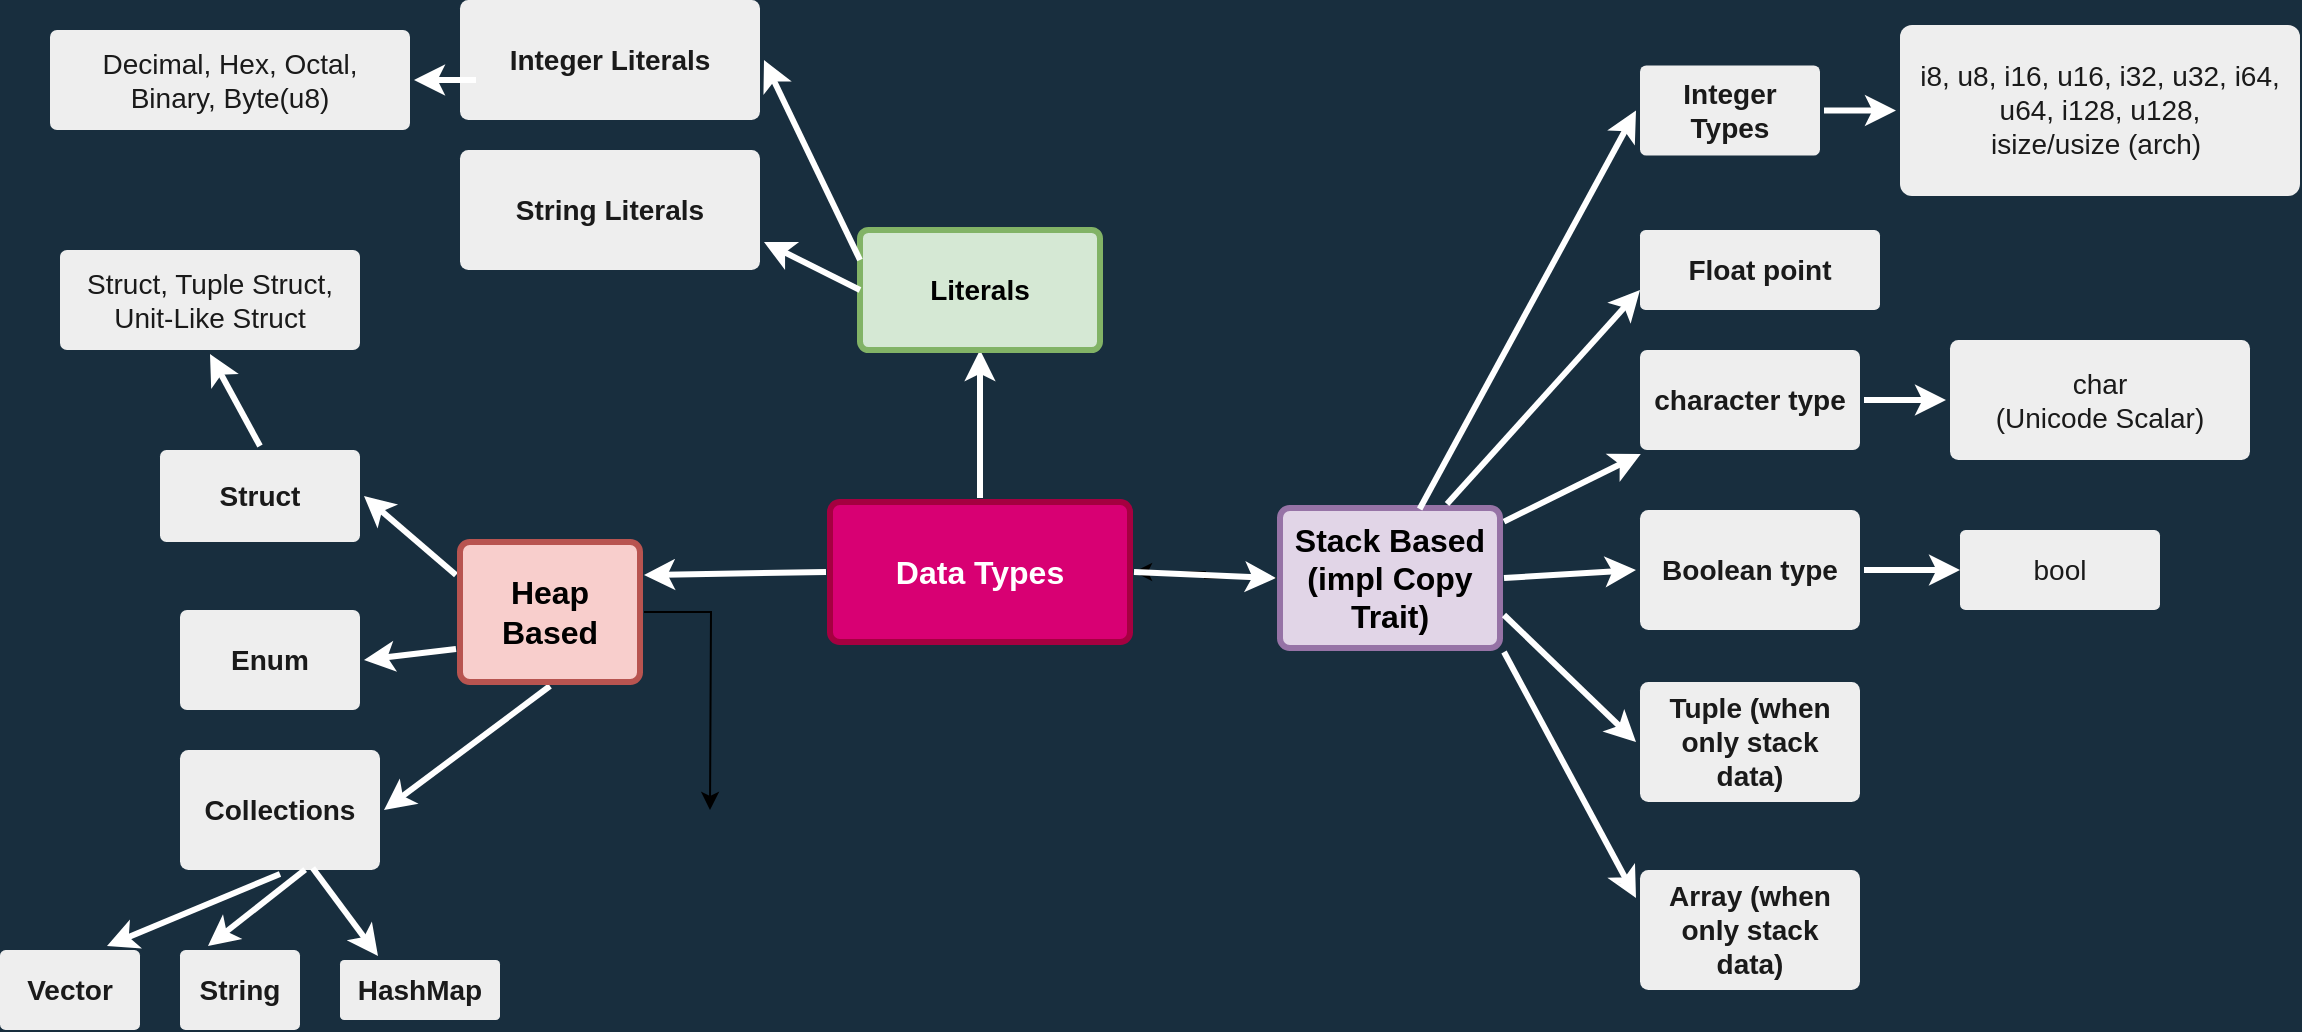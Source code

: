 <mxfile version="18.0.4" type="github" pages="7">
  <diagram id="6a731a19-8d31-9384-78a2-239565b7b9f0" name="Data Types">
    <mxGraphModel dx="1900" dy="867" grid="1" gridSize="10" guides="1" tooltips="1" connect="1" arrows="1" fold="1" page="1" pageScale="1" pageWidth="1169" pageHeight="827" background="#182E3E" math="0" shadow="0">
      <root>
        <mxCell id="0" />
        <mxCell id="1" parent="0" />
        <mxCell id="1745" value="" style="edgeStyle=none;rounded=0;jumpStyle=none;html=1;shadow=0;labelBackgroundColor=none;startArrow=none;startFill=0;endArrow=classic;endFill=1;jettySize=auto;orthogonalLoop=1;strokeColor=#FFFFFF;strokeWidth=3;fontFamily=Helvetica;fontSize=16;fontColor=#FFFFFF;spacing=5;entryX=0.5;entryY=1;entryDx=0;entryDy=0;exitX=0.5;exitY=0;exitDx=0;exitDy=0;" parent="1" source="okhfJl9OX1iFim1guN5M-1782" target="vkfFFPnfiH4pFg2F-WjV-1800" edge="1">
          <mxGeometry relative="1" as="geometry" />
        </mxCell>
        <mxCell id="1746" value="" style="edgeStyle=none;rounded=0;jumpStyle=none;html=1;shadow=0;labelBackgroundColor=none;startArrow=none;startFill=0;endArrow=classic;endFill=1;jettySize=auto;orthogonalLoop=1;strokeColor=#FFFFFF;strokeWidth=3;fontFamily=Helvetica;fontSize=16;fontColor=#FFFFFF;spacing=5;" parent="1" source="1749" target="1771" edge="1">
          <mxGeometry relative="1" as="geometry" />
        </mxCell>
        <mxCell id="1747" value="" style="edgeStyle=none;rounded=0;jumpStyle=none;html=1;shadow=0;labelBackgroundColor=none;startArrow=none;startFill=0;endArrow=classic;endFill=1;jettySize=auto;orthogonalLoop=1;strokeColor=#FFFFFF;strokeWidth=3;fontFamily=Helvetica;fontSize=16;fontColor=#FFFFFF;spacing=5;exitX=0.5;exitY=1;exitDx=0;exitDy=0;entryX=1;entryY=0.5;entryDx=0;entryDy=0;" parent="1" source="vkfFFPnfiH4pFg2F-WjV-1829" target="XyE9RWQcYdVXmviaRxbQ-1779" edge="1">
          <mxGeometry relative="1" as="geometry">
            <mxPoint x="570" y="464.5" as="targetPoint" />
          </mxGeometry>
        </mxCell>
        <mxCell id="1748" value="" style="edgeStyle=none;rounded=0;jumpStyle=none;html=1;shadow=0;labelBackgroundColor=none;startArrow=none;startFill=0;endArrow=classic;endFill=1;jettySize=auto;orthogonalLoop=1;strokeColor=#FFFFFF;strokeWidth=3;fontFamily=Helvetica;fontSize=16;fontColor=#FFFFFF;spacing=5;entryX=1;entryY=0.5;entryDx=0;entryDy=0;exitX=0;exitY=0.25;exitDx=0;exitDy=0;" parent="1" source="vkfFFPnfiH4pFg2F-WjV-1829" target="vkfFFPnfiH4pFg2F-WjV-1825" edge="1">
          <mxGeometry relative="1" as="geometry">
            <mxPoint x="460" y="396" as="sourcePoint" />
            <mxPoint x="367" y="311.5" as="targetPoint" />
          </mxGeometry>
        </mxCell>
        <mxCell id="okhfJl9OX1iFim1guN5M-1783" value="" style="edgeStyle=orthogonalEdgeStyle;rounded=0;orthogonalLoop=1;jettySize=auto;html=1;" parent="1" source="1749" target="okhfJl9OX1iFim1guN5M-1782" edge="1">
          <mxGeometry relative="1" as="geometry" />
        </mxCell>
        <mxCell id="1749" value="Stack Based (impl Copy Trait)" style="rounded=1;whiteSpace=wrap;html=1;shadow=0;labelBackgroundColor=none;strokeColor=#9673a6;strokeWidth=3;fillColor=#e1d5e7;fontFamily=Helvetica;fontSize=16;align=center;fontStyle=1;spacing=5;arcSize=7;perimeterSpacing=2;" parent="1" vertex="1">
          <mxGeometry x="650" y="349" width="110" height="70" as="geometry" />
        </mxCell>
        <mxCell id="1764" value="Integer Literals" style="rounded=1;whiteSpace=wrap;html=1;shadow=0;labelBackgroundColor=none;strokeColor=none;strokeWidth=3;fillColor=#EEEEEE;fontFamily=Helvetica;fontSize=14;fontColor=#1A1A1A;align=center;spacing=5;fontStyle=1;arcSize=7;perimeterSpacing=2;" parent="1" vertex="1">
          <mxGeometry x="240" y="95" width="150" height="60" as="geometry" />
        </mxCell>
        <mxCell id="1769" value="Struct, Tuple Struct, Unit-Like Struct" style="rounded=1;whiteSpace=wrap;html=1;shadow=0;labelBackgroundColor=none;strokeColor=none;strokeWidth=3;fillColor=#EEEEEE;fontFamily=Helvetica;fontSize=14;fontColor=#1A1A1A;align=center;spacing=5;arcSize=7;perimeterSpacing=2;" parent="1" vertex="1">
          <mxGeometry x="40" y="220" width="150" height="50" as="geometry" />
        </mxCell>
        <mxCell id="1771" value="character type" style="rounded=1;whiteSpace=wrap;html=1;shadow=0;labelBackgroundColor=none;strokeColor=none;strokeWidth=3;fillColor=#EEEEEE;fontFamily=Helvetica;fontSize=14;fontColor=#1A1A1A;align=center;spacing=5;fontStyle=1;arcSize=7;perimeterSpacing=2;" parent="1" vertex="1">
          <mxGeometry x="830" y="270" width="110" height="50" as="geometry" />
        </mxCell>
        <mxCell id="1778" value="char&lt;br&gt;(Unicode Scalar)" style="rounded=1;whiteSpace=wrap;html=1;shadow=0;labelBackgroundColor=none;strokeColor=none;strokeWidth=3;fillColor=#EEEEEE;fontFamily=Helvetica;fontSize=14;fontColor=#1A1A1A;align=center;spacing=5;fontStyle=0;arcSize=7;perimeterSpacing=2;" parent="1" vertex="1">
          <mxGeometry x="985" y="265" width="150" height="60" as="geometry" />
        </mxCell>
        <mxCell id="1779" value="" style="edgeStyle=none;rounded=1;jumpStyle=none;html=1;shadow=0;labelBackgroundColor=none;startArrow=none;startFill=0;jettySize=auto;orthogonalLoop=1;strokeColor=#FFFFFF;strokeWidth=3;fontFamily=Helvetica;fontSize=14;fontColor=#FFFFFF;spacing=5;fontStyle=1;" parent="1" source="1771" target="1778" edge="1">
          <mxGeometry relative="1" as="geometry" />
        </mxCell>
        <mxCell id="vkfFFPnfiH4pFg2F-WjV-1800" value="Literals" style="whiteSpace=wrap;html=1;fontSize=14;fillColor=#d5e8d4;strokeColor=#82b366;rounded=1;shadow=0;labelBackgroundColor=none;strokeWidth=3;spacing=5;fontStyle=1;arcSize=7;" parent="1" vertex="1">
          <mxGeometry x="440" y="210" width="120" height="60" as="geometry" />
        </mxCell>
        <mxCell id="vkfFFPnfiH4pFg2F-WjV-1802" value="" style="edgeStyle=none;rounded=0;jumpStyle=none;html=1;shadow=0;labelBackgroundColor=none;startArrow=none;startFill=0;endArrow=classic;endFill=1;jettySize=auto;orthogonalLoop=1;strokeColor=#FFFFFF;strokeWidth=3;fontFamily=Helvetica;fontSize=14;fontColor=#FFFFFF;spacing=5;entryX=1;entryY=0.5;entryDx=0;entryDy=0;exitX=0;exitY=0.25;exitDx=0;exitDy=0;" parent="1" source="vkfFFPnfiH4pFg2F-WjV-1800" target="1764" edge="1">
          <mxGeometry relative="1" as="geometry">
            <mxPoint x="657" y="224.5" as="sourcePoint" />
            <mxPoint x="728" y="219.75" as="targetPoint" />
          </mxGeometry>
        </mxCell>
        <mxCell id="vkfFFPnfiH4pFg2F-WjV-1803" value="" style="edgeStyle=none;rounded=0;jumpStyle=none;html=1;shadow=0;labelBackgroundColor=none;startArrow=none;startFill=0;endArrow=classic;endFill=1;jettySize=auto;orthogonalLoop=1;strokeColor=#FFFFFF;strokeWidth=3;fontFamily=Helvetica;fontSize=14;fontColor=#FFFFFF;spacing=5;exitX=0.63;exitY=0.034;exitDx=0;exitDy=0;entryX=0;entryY=0.5;entryDx=0;entryDy=0;exitPerimeter=0;" parent="1" source="1749" target="vkfFFPnfiH4pFg2F-WjV-1805" edge="1">
          <mxGeometry relative="1" as="geometry">
            <mxPoint x="670" y="300" as="sourcePoint" />
            <mxPoint x="740" y="242" as="targetPoint" />
          </mxGeometry>
        </mxCell>
        <mxCell id="vkfFFPnfiH4pFg2F-WjV-1809" value="" style="rounded=0;orthogonalLoop=1;jettySize=auto;html=1;strokeWidth=3;labelBackgroundColor=#182E3E;strokeColor=#FFFFFF;fontColor=#FFFFFF;" parent="1" source="vkfFFPnfiH4pFg2F-WjV-1805" target="vkfFFPnfiH4pFg2F-WjV-1808" edge="1">
          <mxGeometry relative="1" as="geometry" />
        </mxCell>
        <mxCell id="vkfFFPnfiH4pFg2F-WjV-1805" value="Integer Types" style="rounded=1;whiteSpace=wrap;html=1;shadow=0;labelBackgroundColor=none;strokeColor=none;strokeWidth=3;fillColor=#EEEEEE;fontFamily=Helvetica;fontSize=14;fontColor=#1A1A1A;align=center;spacing=5;fontStyle=1;arcSize=7;perimeterSpacing=2;" parent="1" vertex="1">
          <mxGeometry x="830" y="127.75" width="90" height="45" as="geometry" />
        </mxCell>
        <mxCell id="vkfFFPnfiH4pFg2F-WjV-1808" value="&lt;span style=&quot;font-weight: normal;&quot;&gt;i8, u8, i16, u16, i32, u32, i64, u64, i128, u128, &lt;br&gt;isize/usize (arch)&amp;nbsp;&lt;/span&gt;" style="rounded=1;whiteSpace=wrap;html=1;shadow=0;labelBackgroundColor=none;strokeColor=none;strokeWidth=3;fillColor=#EEEEEE;fontFamily=Helvetica;fontSize=14;fontColor=#1A1A1A;align=center;spacing=5;fontStyle=1;arcSize=7;perimeterSpacing=2;" parent="1" vertex="1">
          <mxGeometry x="960" y="107.5" width="200" height="85.5" as="geometry" />
        </mxCell>
        <mxCell id="vkfFFPnfiH4pFg2F-WjV-1814" value="Boolean type" style="rounded=1;whiteSpace=wrap;html=1;shadow=0;labelBackgroundColor=none;strokeColor=none;strokeWidth=3;fillColor=#EEEEEE;fontFamily=Helvetica;fontSize=14;fontColor=#1A1A1A;align=center;spacing=5;fontStyle=1;arcSize=7;perimeterSpacing=2;" parent="1" vertex="1">
          <mxGeometry x="830" y="350" width="110" height="60" as="geometry" />
        </mxCell>
        <mxCell id="vkfFFPnfiH4pFg2F-WjV-1815" value="&lt;span style=&quot;font-weight: normal;&quot;&gt;bool&lt;/span&gt;" style="whiteSpace=wrap;html=1;fontSize=14;fillColor=#EEEEEE;strokeColor=none;fontColor=#1A1A1A;rounded=1;shadow=0;labelBackgroundColor=none;strokeWidth=3;spacing=5;fontStyle=1;arcSize=7;" parent="1" vertex="1">
          <mxGeometry x="990" y="360" width="100" height="40" as="geometry" />
        </mxCell>
        <mxCell id="vkfFFPnfiH4pFg2F-WjV-1817" value="" style="edgeStyle=none;rounded=0;jumpStyle=none;html=1;shadow=0;labelBackgroundColor=none;startArrow=none;startFill=0;endArrow=classic;endFill=1;jettySize=auto;orthogonalLoop=1;strokeColor=#FFFFFF;strokeWidth=3;fontFamily=Helvetica;fontSize=16;fontColor=#FFFFFF;spacing=5;entryX=0;entryY=0.75;entryDx=0;entryDy=0;exitX=0.75;exitY=0;exitDx=0;exitDy=0;" parent="1" source="1749" target="vkfFFPnfiH4pFg2F-WjV-1818" edge="1">
          <mxGeometry relative="1" as="geometry">
            <mxPoint x="736.667" y="378.5" as="sourcePoint" />
          </mxGeometry>
        </mxCell>
        <mxCell id="vkfFFPnfiH4pFg2F-WjV-1818" value="Float point" style="whiteSpace=wrap;html=1;fontSize=14;fillColor=#EEEEEE;strokeColor=none;fontColor=#1A1A1A;rounded=1;shadow=0;labelBackgroundColor=none;strokeWidth=3;spacing=5;fontStyle=1;arcSize=7;" parent="1" vertex="1">
          <mxGeometry x="830" y="210" width="120" height="40" as="geometry" />
        </mxCell>
        <mxCell id="vkfFFPnfiH4pFg2F-WjV-1819" value="Tuple (when only stack data)" style="rounded=1;whiteSpace=wrap;html=1;shadow=0;labelBackgroundColor=none;strokeColor=none;strokeWidth=3;fillColor=#EEEEEE;fontFamily=Helvetica;fontSize=14;fontColor=#1A1A1A;align=center;spacing=5;fontStyle=1;arcSize=7;perimeterSpacing=2;" parent="1" vertex="1">
          <mxGeometry x="830" y="436" width="110" height="60" as="geometry" />
        </mxCell>
        <mxCell id="vkfFFPnfiH4pFg2F-WjV-1822" value="Array (when only stack data)" style="rounded=1;whiteSpace=wrap;html=1;shadow=0;labelBackgroundColor=none;strokeColor=none;strokeWidth=3;fillColor=#EEEEEE;fontFamily=Helvetica;fontSize=14;fontColor=#1A1A1A;align=center;spacing=5;fontStyle=1;arcSize=7;perimeterSpacing=2;" parent="1" vertex="1">
          <mxGeometry x="830" y="530" width="110" height="60" as="geometry" />
        </mxCell>
        <mxCell id="vkfFFPnfiH4pFg2F-WjV-1823" value="" style="edgeStyle=none;rounded=0;jumpStyle=none;html=1;shadow=0;labelBackgroundColor=none;startArrow=none;startFill=0;endArrow=classic;endFill=1;jettySize=auto;orthogonalLoop=1;strokeColor=#FFFFFF;strokeWidth=3;fontFamily=Helvetica;fontSize=16;fontColor=#FFFFFF;spacing=5;exitX=1;exitY=1;exitDx=0;exitDy=0;entryX=0;entryY=0.25;entryDx=0;entryDy=0;" parent="1" source="1749" target="vkfFFPnfiH4pFg2F-WjV-1822" edge="1">
          <mxGeometry relative="1" as="geometry">
            <mxPoint x="720" y="601.761" as="sourcePoint" />
          </mxGeometry>
        </mxCell>
        <mxCell id="vkfFFPnfiH4pFg2F-WjV-1824" value="String" style="rounded=1;whiteSpace=wrap;html=1;shadow=0;labelBackgroundColor=none;strokeColor=none;strokeWidth=3;fillColor=#EEEEEE;fontFamily=Helvetica;fontSize=14;fontColor=#1A1A1A;align=center;spacing=5;fontStyle=1;arcSize=7;perimeterSpacing=2;" parent="1" vertex="1">
          <mxGeometry x="100" y="570" width="60" height="40" as="geometry" />
        </mxCell>
        <mxCell id="vkfFFPnfiH4pFg2F-WjV-1825" value="Struct" style="rounded=1;whiteSpace=wrap;html=1;shadow=0;labelBackgroundColor=none;strokeColor=none;strokeWidth=3;fillColor=#EEEEEE;fontFamily=Helvetica;fontSize=14;fontColor=#1A1A1A;align=center;spacing=5;fontStyle=1;arcSize=7;perimeterSpacing=2;" parent="1" vertex="1">
          <mxGeometry x="90" y="320" width="100" height="46" as="geometry" />
        </mxCell>
        <mxCell id="vkfFFPnfiH4pFg2F-WjV-1826" value="Enum" style="rounded=1;whiteSpace=wrap;html=1;shadow=0;labelBackgroundColor=none;strokeColor=none;strokeWidth=3;fillColor=#EEEEEE;fontFamily=Helvetica;fontSize=14;fontColor=#1A1A1A;align=center;spacing=5;fontStyle=1;arcSize=7;perimeterSpacing=2;" parent="1" vertex="1">
          <mxGeometry x="100" y="400" width="90" height="50" as="geometry" />
        </mxCell>
        <mxCell id="vkfFFPnfiH4pFg2F-WjV-1828" value="Vector" style="rounded=1;whiteSpace=wrap;html=1;shadow=0;labelBackgroundColor=none;strokeColor=none;strokeWidth=3;fillColor=#EEEEEE;fontFamily=Helvetica;fontSize=14;fontColor=#1A1A1A;align=center;spacing=5;fontStyle=1;arcSize=7;perimeterSpacing=2;" parent="1" vertex="1">
          <mxGeometry x="10" y="570" width="70" height="40" as="geometry" />
        </mxCell>
        <mxCell id="XyE9RWQcYdVXmviaRxbQ-1785" value="" style="edgeStyle=orthogonalEdgeStyle;rounded=0;orthogonalLoop=1;jettySize=auto;html=1;" parent="1" source="vkfFFPnfiH4pFg2F-WjV-1829" edge="1">
          <mxGeometry relative="1" as="geometry">
            <mxPoint x="365" y="500" as="targetPoint" />
          </mxGeometry>
        </mxCell>
        <mxCell id="vkfFFPnfiH4pFg2F-WjV-1829" value="Heap Based" style="rounded=1;whiteSpace=wrap;html=1;shadow=0;labelBackgroundColor=none;strokeColor=#b85450;strokeWidth=3;fillColor=#f8cecc;fontFamily=Helvetica;fontSize=16;align=center;fontStyle=1;spacing=5;arcSize=7;perimeterSpacing=2;" parent="1" vertex="1">
          <mxGeometry x="240" y="366" width="90" height="70" as="geometry" />
        </mxCell>
        <mxCell id="vkfFFPnfiH4pFg2F-WjV-1831" value="" style="edgeStyle=none;rounded=0;jumpStyle=none;html=1;shadow=0;labelBackgroundColor=none;startArrow=none;startFill=0;endArrow=classic;endFill=1;jettySize=auto;orthogonalLoop=1;strokeColor=#FFFFFF;strokeWidth=3;fontFamily=Helvetica;fontSize=16;fontColor=#FFFFFF;spacing=5;exitX=0;exitY=0.75;exitDx=0;exitDy=0;entryX=1;entryY=0.5;entryDx=0;entryDy=0;" parent="1" source="vkfFFPnfiH4pFg2F-WjV-1829" target="vkfFFPnfiH4pFg2F-WjV-1826" edge="1">
          <mxGeometry relative="1" as="geometry">
            <mxPoint x="391.5" y="358.5" as="sourcePoint" />
            <mxPoint x="262" y="396" as="targetPoint" />
          </mxGeometry>
        </mxCell>
        <mxCell id="vkfFFPnfiH4pFg2F-WjV-1832" value="" style="edgeStyle=none;rounded=0;jumpStyle=none;html=1;shadow=0;labelBackgroundColor=none;startArrow=none;startFill=0;endArrow=classic;endFill=1;jettySize=auto;orthogonalLoop=1;strokeColor=#FFFFFF;strokeWidth=3;fontFamily=Helvetica;fontSize=16;fontColor=#FFFFFF;spacing=5;entryX=0.75;entryY=0;entryDx=0;entryDy=0;exitX=0.5;exitY=1;exitDx=0;exitDy=0;" parent="1" source="XyE9RWQcYdVXmviaRxbQ-1779" target="vkfFFPnfiH4pFg2F-WjV-1828" edge="1">
          <mxGeometry relative="1" as="geometry">
            <mxPoint x="353" y="356" as="sourcePoint" />
            <mxPoint x="282" y="496" as="targetPoint" />
          </mxGeometry>
        </mxCell>
        <mxCell id="vkfFFPnfiH4pFg2F-WjV-1833" value="" style="edgeStyle=none;rounded=0;jumpStyle=none;html=1;shadow=0;labelBackgroundColor=none;startArrow=none;startFill=0;endArrow=classic;endFill=1;jettySize=auto;orthogonalLoop=1;strokeColor=#FFFFFF;strokeWidth=3;fontFamily=Helvetica;fontSize=16;fontColor=#FFFFFF;spacing=5;entryX=1;entryY=0.25;entryDx=0;entryDy=0;exitX=0;exitY=0.5;exitDx=0;exitDy=0;" parent="1" source="okhfJl9OX1iFim1guN5M-1782" target="vkfFFPnfiH4pFg2F-WjV-1829" edge="1">
          <mxGeometry relative="1" as="geometry">
            <mxPoint x="363" y="472.5" as="sourcePoint" />
            <mxPoint x="292" y="610" as="targetPoint" />
          </mxGeometry>
        </mxCell>
        <mxCell id="okhfJl9OX1iFim1guN5M-1779" value="String Literals" style="rounded=1;whiteSpace=wrap;html=1;shadow=0;labelBackgroundColor=none;strokeColor=none;strokeWidth=3;fillColor=#EEEEEE;fontFamily=Helvetica;fontSize=14;fontColor=#1A1A1A;align=center;spacing=5;fontStyle=1;arcSize=7;perimeterSpacing=2;" parent="1" vertex="1">
          <mxGeometry x="240" y="170" width="150" height="60" as="geometry" />
        </mxCell>
        <mxCell id="okhfJl9OX1iFim1guN5M-1780" value="" style="edgeStyle=none;rounded=0;jumpStyle=none;html=1;shadow=0;labelBackgroundColor=none;startArrow=none;startFill=0;endArrow=classic;endFill=1;jettySize=auto;orthogonalLoop=1;strokeColor=#FFFFFF;strokeWidth=3;fontFamily=Helvetica;fontSize=14;fontColor=#FFFFFF;spacing=5;entryX=1;entryY=0.75;entryDx=0;entryDy=0;exitX=0;exitY=0.5;exitDx=0;exitDy=0;" parent="1" source="vkfFFPnfiH4pFg2F-WjV-1800" target="okhfJl9OX1iFim1guN5M-1779" edge="1">
          <mxGeometry relative="1" as="geometry">
            <mxPoint x="470" y="254.5" as="sourcePoint" />
            <mxPoint x="427.5" y="212" as="targetPoint" />
          </mxGeometry>
        </mxCell>
        <mxCell id="okhfJl9OX1iFim1guN5M-1781" value="" style="edgeStyle=none;rounded=0;jumpStyle=none;html=1;shadow=0;labelBackgroundColor=none;startArrow=none;startFill=0;endArrow=classic;endFill=1;jettySize=auto;orthogonalLoop=1;strokeColor=#FFFFFF;strokeWidth=3;fontFamily=Helvetica;fontSize=16;fontColor=#FFFFFF;spacing=5;exitX=1;exitY=0.75;exitDx=0;exitDy=0;entryX=0;entryY=0.5;entryDx=0;entryDy=0;" parent="1" source="1749" target="vkfFFPnfiH4pFg2F-WjV-1819" edge="1">
          <mxGeometry relative="1" as="geometry">
            <mxPoint x="642.0" y="452" as="sourcePoint" />
            <mxPoint x="846.81" y="588" as="targetPoint" />
          </mxGeometry>
        </mxCell>
        <mxCell id="okhfJl9OX1iFim1guN5M-1782" value="Data Types" style="rounded=1;whiteSpace=wrap;html=1;shadow=0;labelBackgroundColor=none;strokeColor=#A50040;strokeWidth=3;fillColor=#d80073;fontFamily=Helvetica;fontSize=16;align=center;fontStyle=1;spacing=5;arcSize=7;perimeterSpacing=2;fontColor=#ffffff;" parent="1" vertex="1">
          <mxGeometry x="425" y="346" width="150" height="70" as="geometry" />
        </mxCell>
        <mxCell id="okhfJl9OX1iFim1guN5M-1785" value="" style="edgeStyle=none;rounded=0;jumpStyle=none;html=1;shadow=0;labelBackgroundColor=none;startArrow=none;startFill=0;endArrow=classic;endFill=1;jettySize=auto;orthogonalLoop=1;strokeColor=#FFFFFF;strokeWidth=3;fontFamily=Helvetica;fontSize=16;fontColor=#FFFFFF;spacing=5;exitX=1;exitY=0.5;exitDx=0;exitDy=0;entryX=0;entryY=0.5;entryDx=0;entryDy=0;" parent="1" source="1749" target="vkfFFPnfiH4pFg2F-WjV-1814" edge="1">
          <mxGeometry relative="1" as="geometry">
            <mxPoint x="642" y="452" as="sourcePoint" />
            <mxPoint x="846.81" y="588" as="targetPoint" />
          </mxGeometry>
        </mxCell>
        <mxCell id="okhfJl9OX1iFim1guN5M-1786" value="" style="edgeStyle=none;rounded=0;jumpStyle=none;html=1;shadow=0;labelBackgroundColor=none;startArrow=none;startFill=0;endArrow=classic;endFill=1;jettySize=auto;orthogonalLoop=1;strokeColor=#FFFFFF;strokeWidth=3;fontFamily=Helvetica;fontSize=16;fontColor=#FFFFFF;spacing=5;exitX=1;exitY=0.5;exitDx=0;exitDy=0;entryX=0;entryY=0.5;entryDx=0;entryDy=0;" parent="1" source="vkfFFPnfiH4pFg2F-WjV-1814" target="vkfFFPnfiH4pFg2F-WjV-1815" edge="1">
          <mxGeometry relative="1" as="geometry">
            <mxPoint x="652" y="462" as="sourcePoint" />
            <mxPoint x="856.81" y="598" as="targetPoint" />
          </mxGeometry>
        </mxCell>
        <mxCell id="okhfJl9OX1iFim1guN5M-1787" value="" style="edgeStyle=none;rounded=0;jumpStyle=none;html=1;shadow=0;labelBackgroundColor=none;startArrow=none;startFill=0;endArrow=classic;endFill=1;jettySize=auto;orthogonalLoop=1;strokeColor=#FFFFFF;strokeWidth=3;fontFamily=Helvetica;fontSize=14;fontColor=#FFFFFF;spacing=5;entryX=0.5;entryY=1;entryDx=0;entryDy=0;exitX=0.5;exitY=0;exitDx=0;exitDy=0;" parent="1" source="vkfFFPnfiH4pFg2F-WjV-1825" target="1769" edge="1">
          <mxGeometry relative="1" as="geometry">
            <mxPoint x="470" y="254.5" as="sourcePoint" />
            <mxPoint x="402" y="135" as="targetPoint" />
          </mxGeometry>
        </mxCell>
        <mxCell id="okhfJl9OX1iFim1guN5M-1788" value="" style="edgeStyle=none;rounded=0;jumpStyle=none;html=1;shadow=0;labelBackgroundColor=none;startArrow=none;startFill=0;endArrow=classic;endFill=1;jettySize=auto;orthogonalLoop=1;strokeColor=#FFFFFF;strokeWidth=3;fontFamily=Helvetica;fontSize=16;fontColor=#FFFFFF;spacing=5;entryX=0;entryY=0.5;entryDx=0;entryDy=0;exitX=1;exitY=0.5;exitDx=0;exitDy=0;" parent="1" source="okhfJl9OX1iFim1guN5M-1782" target="1749" edge="1">
          <mxGeometry relative="1" as="geometry">
            <mxPoint x="500.5" y="399" as="sourcePoint" />
            <mxPoint x="402" y="496.5" as="targetPoint" />
          </mxGeometry>
        </mxCell>
        <mxCell id="XyE9RWQcYdVXmviaRxbQ-1779" value="Collections" style="rounded=1;whiteSpace=wrap;html=1;shadow=0;labelBackgroundColor=none;strokeColor=none;strokeWidth=3;fillColor=#EEEEEE;fontFamily=Helvetica;fontSize=14;fontColor=#1A1A1A;align=center;spacing=5;fontStyle=1;arcSize=7;perimeterSpacing=2;" parent="1" vertex="1">
          <mxGeometry x="100" y="470" width="100" height="60" as="geometry" />
        </mxCell>
        <mxCell id="XyE9RWQcYdVXmviaRxbQ-1780" value="" style="edgeStyle=none;rounded=0;jumpStyle=none;html=1;shadow=0;labelBackgroundColor=none;startArrow=none;startFill=0;endArrow=classic;endFill=1;jettySize=auto;orthogonalLoop=1;strokeColor=#FFFFFF;strokeWidth=3;fontFamily=Helvetica;fontSize=16;fontColor=#FFFFFF;spacing=5;entryX=0.25;entryY=0;entryDx=0;entryDy=0;exitX=0.621;exitY=0.966;exitDx=0;exitDy=0;exitPerimeter=0;" parent="1" source="XyE9RWQcYdVXmviaRxbQ-1779" target="vkfFFPnfiH4pFg2F-WjV-1824" edge="1">
          <mxGeometry relative="1" as="geometry">
            <mxPoint x="236.018" y="557.824" as="sourcePoint" />
            <mxPoint x="222" y="610" as="targetPoint" />
          </mxGeometry>
        </mxCell>
        <mxCell id="XyE9RWQcYdVXmviaRxbQ-1781" value="HashMap" style="rounded=1;whiteSpace=wrap;html=1;shadow=0;labelBackgroundColor=none;strokeColor=none;strokeWidth=3;fillColor=#EEEEEE;fontFamily=Helvetica;fontSize=14;fontColor=#1A1A1A;align=center;spacing=5;fontStyle=1;arcSize=7;perimeterSpacing=2;" parent="1" vertex="1">
          <mxGeometry x="180" y="575" width="80" height="30" as="geometry" />
        </mxCell>
        <mxCell id="XyE9RWQcYdVXmviaRxbQ-1782" value="" style="edgeStyle=none;rounded=0;jumpStyle=none;html=1;shadow=0;labelBackgroundColor=none;startArrow=none;startFill=0;endArrow=classic;endFill=1;jettySize=auto;orthogonalLoop=1;strokeColor=#FFFFFF;strokeWidth=3;fontFamily=Helvetica;fontSize=16;fontColor=#FFFFFF;spacing=5;entryX=0.25;entryY=0;entryDx=0;entryDy=0;exitX=0.657;exitY=0.953;exitDx=0;exitDy=0;exitPerimeter=0;" parent="1" source="XyE9RWQcYdVXmviaRxbQ-1779" target="XyE9RWQcYdVXmviaRxbQ-1781" edge="1">
          <mxGeometry relative="1" as="geometry">
            <mxPoint x="295" y="552" as="sourcePoint" />
            <mxPoint x="311.5" y="578" as="targetPoint" />
          </mxGeometry>
        </mxCell>
        <mxCell id="OIwTgx9CMmzlNNC56WaZ-1779" value="Decimal, Hex, Octal, Binary, Byte(u8)" style="rounded=1;whiteSpace=wrap;html=1;shadow=0;labelBackgroundColor=none;strokeColor=none;strokeWidth=3;fillColor=#EEEEEE;fontFamily=Helvetica;fontSize=14;fontColor=#1A1A1A;align=center;spacing=5;arcSize=7;perimeterSpacing=2;" parent="1" vertex="1">
          <mxGeometry x="35" y="110" width="180" height="50" as="geometry" />
        </mxCell>
        <mxCell id="OIwTgx9CMmzlNNC56WaZ-1780" value="" style="edgeStyle=none;rounded=0;jumpStyle=none;html=1;shadow=0;labelBackgroundColor=none;startArrow=none;startFill=0;endArrow=classic;endFill=1;jettySize=auto;orthogonalLoop=1;strokeColor=#FFFFFF;strokeWidth=3;fontFamily=Helvetica;fontSize=14;fontColor=#FFFFFF;spacing=5;entryX=1;entryY=0.5;entryDx=0;entryDy=0;exitX=0;exitY=0.5;exitDx=0;exitDy=0;" parent="1" target="OIwTgx9CMmzlNNC56WaZ-1779" edge="1">
          <mxGeometry relative="1" as="geometry">
            <mxPoint x="248" y="135" as="sourcePoint" />
            <mxPoint x="412" y="145" as="targetPoint" />
          </mxGeometry>
        </mxCell>
      </root>
    </mxGraphModel>
  </diagram>
  <diagram id="zWriRmwl4gxgYjqO4D9y" name="Traits">
    <mxGraphModel dx="1900" dy="867" grid="1" gridSize="10" guides="1" tooltips="1" connect="1" arrows="1" fold="1" page="1" pageScale="1" pageWidth="827" pageHeight="1169" math="0" shadow="0">
      <root>
        <mxCell id="0" />
        <mxCell id="1" parent="0" />
        <mxCell id="bbx9uRbmT03cmQLa5g19-3" value="defines" style="edgeStyle=orthogonalEdgeStyle;rounded=0;orthogonalLoop=1;jettySize=auto;html=1;" parent="1" source="bbx9uRbmT03cmQLa5g19-1" target="bbx9uRbmT03cmQLa5g19-2" edge="1">
          <mxGeometry relative="1" as="geometry" />
        </mxCell>
        <mxCell id="bbx9uRbmT03cmQLa5g19-25" style="edgeStyle=orthogonalEdgeStyle;rounded=0;orthogonalLoop=1;jettySize=auto;html=1;entryX=0.5;entryY=1;entryDx=0;entryDy=0;" parent="1" source="bbx9uRbmT03cmQLa5g19-1" target="bbx9uRbmT03cmQLa5g19-20" edge="1">
          <mxGeometry relative="1" as="geometry" />
        </mxCell>
        <mxCell id="bbx9uRbmT03cmQLa5g19-26" value="trait bound" style="edgeLabel;html=1;align=center;verticalAlign=middle;resizable=0;points=[];" parent="bbx9uRbmT03cmQLa5g19-25" vertex="1" connectable="0">
          <mxGeometry x="0.013" y="-1" relative="1" as="geometry">
            <mxPoint as="offset" />
          </mxGeometry>
        </mxCell>
        <mxCell id="bbx9uRbmT03cmQLa5g19-28" value="trait bound" style="edgeStyle=orthogonalEdgeStyle;rounded=0;orthogonalLoop=1;jettySize=auto;html=1;entryX=0.75;entryY=1;entryDx=0;entryDy=0;exitX=1;exitY=0.5;exitDx=0;exitDy=0;" parent="1" source="bbx9uRbmT03cmQLa5g19-1" target="bbx9uRbmT03cmQLa5g19-19" edge="1">
          <mxGeometry relative="1" as="geometry" />
        </mxCell>
        <mxCell id="bbx9uRbmT03cmQLa5g19-1" value="Trait" style="whiteSpace=wrap;html=1;gradientColor=none;perimeterSpacing=0;shadow=0;glass=0;container=0;enumerate=0;" parent="1" vertex="1">
          <mxGeometry x="380" y="210" width="120" height="60" as="geometry" />
        </mxCell>
        <mxCell id="bbx9uRbmT03cmQLa5g19-2" value="Group of Interfaces" style="whiteSpace=wrap;html=1;" parent="1" vertex="1">
          <mxGeometry x="380" y="320" width="120" height="60" as="geometry" />
        </mxCell>
        <mxCell id="bbx9uRbmT03cmQLa5g19-30" value="implements" style="edgeStyle=orthogonalEdgeStyle;rounded=0;orthogonalLoop=1;jettySize=auto;html=1;exitX=0.5;exitY=0;exitDx=0;exitDy=0;entryX=0.5;entryY=1;entryDx=0;entryDy=0;" parent="1" source="bbx9uRbmT03cmQLa5g19-16" target="bbx9uRbmT03cmQLa5g19-24" edge="1">
          <mxGeometry relative="1" as="geometry" />
        </mxCell>
        <mxCell id="bbx9uRbmT03cmQLa5g19-16" value="Blanket Implementation" style="rounded=1;whiteSpace=wrap;html=1;shadow=0;glass=0;gradientColor=none;arcSize=40;" parent="1" vertex="1">
          <mxGeometry x="50" y="380" width="120" height="60" as="geometry" />
        </mxCell>
        <mxCell id="bbx9uRbmT03cmQLa5g19-19" value="Concret Type" style="whiteSpace=wrap;html=1;gradientColor=none;perimeterSpacing=0;shadow=0;glass=0;container=0;enumerate=0;" parent="1" vertex="1">
          <mxGeometry x="570" y="120" width="120" height="60" as="geometry" />
        </mxCell>
        <mxCell id="bbx9uRbmT03cmQLa5g19-22" value="implements" style="edgeStyle=orthogonalEdgeStyle;rounded=0;orthogonalLoop=1;jettySize=auto;html=1;entryX=0.25;entryY=0;entryDx=0;entryDy=0;" parent="1" source="bbx9uRbmT03cmQLa5g19-20" target="bbx9uRbmT03cmQLa5g19-1" edge="1">
          <mxGeometry relative="1" as="geometry">
            <mxPoint x="380" y="230" as="targetPoint" />
          </mxGeometry>
        </mxCell>
        <mxCell id="bbx9uRbmT03cmQLa5g19-20" value="Generic Type" style="whiteSpace=wrap;html=1;gradientColor=none;perimeterSpacing=0;shadow=0;glass=0;container=0;enumerate=0;" parent="1" vertex="1">
          <mxGeometry x="190" y="120" width="120" height="60" as="geometry" />
        </mxCell>
        <mxCell id="bbx9uRbmT03cmQLa5g19-21" value="implements" style="edgeStyle=orthogonalEdgeStyle;rounded=0;orthogonalLoop=1;jettySize=auto;html=1;exitX=0;exitY=0.5;exitDx=0;exitDy=0;entryX=0.5;entryY=0;entryDx=0;entryDy=0;" parent="1" source="bbx9uRbmT03cmQLa5g19-19" target="bbx9uRbmT03cmQLa5g19-1" edge="1">
          <mxGeometry relative="1" as="geometry">
            <mxPoint x="450" y="280" as="sourcePoint" />
            <mxPoint x="450" y="360" as="targetPoint" />
          </mxGeometry>
        </mxCell>
        <mxCell id="bbx9uRbmT03cmQLa5g19-31" style="edgeStyle=orthogonalEdgeStyle;rounded=0;orthogonalLoop=1;jettySize=auto;html=1;exitX=0.5;exitY=0;exitDx=0;exitDy=0;entryX=0;entryY=0.5;entryDx=0;entryDy=0;" parent="1" source="bbx9uRbmT03cmQLa5g19-24" target="bbx9uRbmT03cmQLa5g19-20" edge="1">
          <mxGeometry relative="1" as="geometry" />
        </mxCell>
        <mxCell id="bbx9uRbmT03cmQLa5g19-32" value="for" style="edgeLabel;html=1;align=center;verticalAlign=middle;resizable=0;points=[];" parent="bbx9uRbmT03cmQLa5g19-31" vertex="1" connectable="0">
          <mxGeometry x="-0.232" relative="1" as="geometry">
            <mxPoint as="offset" />
          </mxGeometry>
        </mxCell>
        <mxCell id="bbx9uRbmT03cmQLa5g19-24" value="Trait" style="whiteSpace=wrap;html=1;gradientColor=none;perimeterSpacing=0;shadow=0;glass=0;container=0;enumerate=0;" parent="1" vertex="1">
          <mxGeometry x="50" y="260" width="120" height="50" as="geometry" />
        </mxCell>
        <mxCell id="bbx9uRbmT03cmQLa5g19-34" value="&lt;span style=&quot;color: rgb(157, 0, 236); font-family: &amp;quot;Source Code Pro&amp;quot;, Consolas, &amp;quot;Ubuntu Mono&amp;quot;, Menlo, &amp;quot;DejaVu Sans Mono&amp;quot;, monospace, monospace; font-size: 14px; text-align: start;&quot; class=&quot;hljs-keyword&quot;&gt;impl&lt;/span&gt;&lt;span style=&quot;font-family: &amp;quot;Source Code Pro&amp;quot;, Consolas, &amp;quot;Ubuntu Mono&amp;quot;, Menlo, &amp;quot;DejaVu Sans Mono&amp;quot;, monospace, monospace; font-size: 14px; text-align: start; background-color: rgb(246, 247, 246);&quot;&gt;&amp;lt;T: Display&amp;gt; &lt;/span&gt;&lt;span style=&quot;color: rgb(178, 30, 0); font-family: &amp;quot;Source Code Pro&amp;quot;, Consolas, &amp;quot;Ubuntu Mono&amp;quot;, Menlo, &amp;quot;DejaVu Sans Mono&amp;quot;, monospace, monospace; font-size: 14px; text-align: start;&quot; class=&quot;hljs-built_in&quot;&gt;ToString&lt;/span&gt;&lt;span style=&quot;font-family: &amp;quot;Source Code Pro&amp;quot;, Consolas, &amp;quot;Ubuntu Mono&amp;quot;, Menlo, &amp;quot;DejaVu Sans Mono&amp;quot;, monospace, monospace; font-size: 14px; text-align: start; background-color: rgb(246, 247, 246);&quot;&gt; &lt;/span&gt;&lt;span style=&quot;color: rgb(157, 0, 236); font-family: &amp;quot;Source Code Pro&amp;quot;, Consolas, &amp;quot;Ubuntu Mono&amp;quot;, Menlo, &amp;quot;DejaVu Sans Mono&amp;quot;, monospace, monospace; font-size: 14px; text-align: start;&quot; class=&quot;hljs-keyword&quot;&gt;for&lt;/span&gt;&lt;span style=&quot;font-family: &amp;quot;Source Code Pro&amp;quot;, Consolas, &amp;quot;Ubuntu Mono&amp;quot;, Menlo, &amp;quot;DejaVu Sans Mono&amp;quot;, monospace, monospace; font-size: 14px; text-align: start; background-color: rgb(246, 247, 246);&quot;&gt; T {...&lt;/span&gt;&lt;span style=&quot;font-family: &amp;quot;Source Code Pro&amp;quot;, Consolas, &amp;quot;Ubuntu Mono&amp;quot;, Menlo, &amp;quot;DejaVu Sans Mono&amp;quot;, monospace, monospace; font-size: 14px; text-align: start; background-color: rgb(246, 247, 246);&quot;&gt;}&lt;/span&gt;" style="text;html=1;align=center;verticalAlign=middle;resizable=0;points=[];autosize=1;strokeColor=none;fillColor=none;" parent="1" vertex="1">
          <mxGeometry x="10" y="440" width="300" height="20" as="geometry" />
        </mxCell>
      </root>
    </mxGraphModel>
  </diagram>
  <diagram id="vLf3_bnLToVvcBwWoTjz" name="Iterator">
    <mxGraphModel dx="1900" dy="867" grid="0" gridSize="10" guides="1" tooltips="1" connect="1" arrows="1" fold="1" page="1" pageScale="1" pageWidth="827" pageHeight="1169" math="0" shadow="0">
      <root>
        <mxCell id="0" />
        <mxCell id="1" parent="0" />
        <mxCell id="LuBTQxarzGe_Iecwm7Gf-15" value="Consuming Adaptor" style="swimlane;fontStyle=1;childLayout=stackLayout;horizontal=1;startSize=26;fillColor=#dae8fc;horizontalStack=0;resizeParent=1;resizeParentMax=0;resizeLast=0;collapsible=1;marginBottom=0;fontFamily=Helvetica;strokeColor=#6c8ebf;" parent="1" vertex="1">
          <mxGeometry x="227" y="311" width="167" height="52" as="geometry">
            <mxRectangle x="10" y="285" width="130" height="26" as="alternateBounds" />
          </mxGeometry>
        </mxCell>
        <mxCell id="LuBTQxarzGe_Iecwm7Gf-16" value="next()" style="text;strokeColor=none;fillColor=none;align=left;verticalAlign=top;spacingLeft=4;spacingRight=4;overflow=hidden;rotatable=0;points=[[0,0.5],[1,0.5]];portConstraint=eastwest;fontFamily=Helvetica;" parent="LuBTQxarzGe_Iecwm7Gf-15" vertex="1">
          <mxGeometry y="26" width="167" height="26" as="geometry" />
        </mxCell>
        <mxCell id="LuBTQxarzGe_Iecwm7Gf-20" value="Iterator Adaptor" style="swimlane;fontStyle=1;childLayout=stackLayout;horizontal=1;startSize=26;fillColor=#dae8fc;horizontalStack=0;resizeParent=1;resizeParentMax=0;resizeLast=0;collapsible=1;marginBottom=0;fontFamily=Helvetica;strokeColor=#6c8ebf;" parent="1" vertex="1">
          <mxGeometry x="450" y="311" width="140" height="104" as="geometry">
            <mxRectangle x="10" y="285" width="130" height="26" as="alternateBounds" />
          </mxGeometry>
        </mxCell>
        <mxCell id="LuBTQxarzGe_Iecwm7Gf-21" value="map()" style="text;strokeColor=none;fillColor=none;align=left;verticalAlign=top;spacingLeft=4;spacingRight=4;overflow=hidden;rotatable=0;points=[[0,0.5],[1,0.5]];portConstraint=eastwest;fontFamily=Helvetica;" parent="LuBTQxarzGe_Iecwm7Gf-20" vertex="1">
          <mxGeometry y="26" width="140" height="26" as="geometry" />
        </mxCell>
        <mxCell id="LuBTQxarzGe_Iecwm7Gf-30" value="filter()" style="text;strokeColor=none;fillColor=none;align=left;verticalAlign=top;spacingLeft=4;spacingRight=4;overflow=hidden;rotatable=0;points=[[0,0.5],[1,0.5]];portConstraint=eastwest;fontFamily=Helvetica;" parent="LuBTQxarzGe_Iecwm7Gf-20" vertex="1">
          <mxGeometry y="52" width="140" height="26" as="geometry" />
        </mxCell>
        <mxCell id="LuBTQxarzGe_Iecwm7Gf-31" value="zip()" style="text;strokeColor=none;fillColor=none;align=left;verticalAlign=top;spacingLeft=4;spacingRight=4;overflow=hidden;rotatable=0;points=[[0,0.5],[1,0.5]];portConstraint=eastwest;fontFamily=Helvetica;" parent="LuBTQxarzGe_Iecwm7Gf-20" vertex="1">
          <mxGeometry y="78" width="140" height="26" as="geometry" />
        </mxCell>
        <mxCell id="LuBTQxarzGe_Iecwm7Gf-36" style="edgeStyle=orthogonalEdgeStyle;rounded=0;orthogonalLoop=1;jettySize=auto;html=1;exitX=0.25;exitY=0;exitDx=0;exitDy=0;fontFamily=Helvetica;" parent="1" source="LuBTQxarzGe_Iecwm7Gf-32" target="LuBTQxarzGe_Iecwm7Gf-15" edge="1">
          <mxGeometry relative="1" as="geometry" />
        </mxCell>
        <mxCell id="LuBTQxarzGe_Iecwm7Gf-37" style="edgeStyle=orthogonalEdgeStyle;rounded=0;orthogonalLoop=1;jettySize=auto;html=1;exitX=0.5;exitY=0;exitDx=0;exitDy=0;fontFamily=Helvetica;" parent="1" source="LuBTQxarzGe_Iecwm7Gf-32" target="LuBTQxarzGe_Iecwm7Gf-20" edge="1">
          <mxGeometry relative="1" as="geometry" />
        </mxCell>
        <mxCell id="zR5Iy5bWzy1xkqtNAsdE-3" value="" style="edgeStyle=orthogonalEdgeStyle;rounded=0;orthogonalLoop=1;jettySize=auto;html=1;fontFamily=Helvetica;" parent="1" source="LuBTQxarzGe_Iecwm7Gf-32" target="zR5Iy5bWzy1xkqtNAsdE-2" edge="1">
          <mxGeometry relative="1" as="geometry" />
        </mxCell>
        <mxCell id="LuBTQxarzGe_Iecwm7Gf-32" value="Iterator" style="swimlane;fontStyle=1;childLayout=stackLayout;horizontal=1;startSize=26;fillColor=#dae8fc;horizontalStack=0;resizeParent=1;resizeParentMax=0;resizeLast=0;collapsible=1;marginBottom=0;fontFamily=Helvetica;strokeColor=#6c8ebf;" parent="1" vertex="1">
          <mxGeometry x="348" y="472" width="140" height="104" as="geometry">
            <mxRectangle x="10" y="285" width="130" height="26" as="alternateBounds" />
          </mxGeometry>
        </mxCell>
        <mxCell id="LuBTQxarzGe_Iecwm7Gf-33" value="iter()" style="text;strokeColor=none;fillColor=none;align=left;verticalAlign=top;spacingLeft=4;spacingRight=4;overflow=hidden;rotatable=0;points=[[0,0.5],[1,0.5]];portConstraint=eastwest;fontFamily=Helvetica;" parent="LuBTQxarzGe_Iecwm7Gf-32" vertex="1">
          <mxGeometry y="26" width="140" height="26" as="geometry" />
        </mxCell>
        <mxCell id="LuBTQxarzGe_Iecwm7Gf-34" value="into_iter()" style="text;strokeColor=none;fillColor=none;align=left;verticalAlign=top;spacingLeft=4;spacingRight=4;overflow=hidden;rotatable=0;points=[[0,0.5],[1,0.5]];portConstraint=eastwest;fontFamily=Helvetica;" parent="LuBTQxarzGe_Iecwm7Gf-32" vertex="1">
          <mxGeometry y="52" width="140" height="26" as="geometry" />
        </mxCell>
        <mxCell id="LuBTQxarzGe_Iecwm7Gf-35" value="iter_mut()" style="text;strokeColor=none;fillColor=none;align=left;verticalAlign=top;spacingLeft=4;spacingRight=4;overflow=hidden;rotatable=0;points=[[0,0.5],[1,0.5]];portConstraint=eastwest;fontFamily=Helvetica;" parent="LuBTQxarzGe_Iecwm7Gf-32" vertex="1">
          <mxGeometry y="78" width="140" height="26" as="geometry" />
        </mxCell>
        <mxCell id="zR5Iy5bWzy1xkqtNAsdE-2" value="Associated Type" style="shape=process;whiteSpace=wrap;html=1;backgroundOutline=1;fillColor=#dae8fc;strokeColor=#6c8ebf;fontStyle=1;startSize=26;" parent="1" vertex="1">
          <mxGeometry x="578" y="494" width="120" height="60" as="geometry" />
        </mxCell>
      </root>
    </mxGraphModel>
  </diagram>
  <diagram id="Htxg9ieMPnS8-u4gwkar" name="Struct">
    <mxGraphModel dx="1900" dy="867" grid="0" gridSize="10" guides="1" tooltips="1" connect="1" arrows="1" fold="1" page="1" pageScale="1" pageWidth="827" pageHeight="1169" math="0" shadow="0">
      <root>
        <mxCell id="0" />
        <mxCell id="1" parent="0" />
        <mxCell id="lmW3rqXMdo3645RID3-0-2" value="" style="edgeStyle=orthogonalEdgeStyle;rounded=0;orthogonalLoop=1;jettySize=auto;html=1;exitX=0;exitY=0.5;exitDx=0;exitDy=0;" parent="1" source="xHI1mnqHl9X7gp_ayroV-3" target="lmW3rqXMdo3645RID3-0-1" edge="1">
          <mxGeometry relative="1" as="geometry" />
        </mxCell>
        <mxCell id="xHI1mnqHl9X7gp_ayroV-1" value="Struct " style="swimlane;fontStyle=1;childLayout=stackLayout;horizontal=1;startSize=30;horizontalStack=0;resizeParent=1;resizeParentMax=0;resizeLast=0;collapsible=1;marginBottom=0;" parent="1" vertex="1">
          <mxGeometry x="242" y="231" width="226" height="120" as="geometry" />
        </mxCell>
        <mxCell id="xHI1mnqHl9X7gp_ayroV-2" value="Struct with field names" style="text;strokeColor=none;fillColor=none;align=left;verticalAlign=middle;spacingLeft=4;spacingRight=4;overflow=hidden;points=[[0,0.5],[1,0.5]];portConstraint=eastwest;rotatable=0;" parent="xHI1mnqHl9X7gp_ayroV-1" vertex="1">
          <mxGeometry y="30" width="226" height="30" as="geometry" />
        </mxCell>
        <mxCell id="xHI1mnqHl9X7gp_ayroV-3" value="Tuple Struct without field names" style="text;strokeColor=none;fillColor=none;align=left;verticalAlign=middle;spacingLeft=4;spacingRight=4;overflow=hidden;points=[[0,0.5],[1,0.5]];portConstraint=eastwest;rotatable=0;" parent="xHI1mnqHl9X7gp_ayroV-1" vertex="1">
          <mxGeometry y="60" width="226" height="30" as="geometry" />
        </mxCell>
        <mxCell id="xHI1mnqHl9X7gp_ayroV-4" value="Unit-Like Struct without fields" style="text;strokeColor=none;fillColor=none;align=left;verticalAlign=middle;spacingLeft=4;spacingRight=4;overflow=hidden;points=[[0,0.5],[1,0.5]];portConstraint=eastwest;rotatable=0;" parent="xHI1mnqHl9X7gp_ayroV-1" vertex="1">
          <mxGeometry y="90" width="226" height="30" as="geometry" />
        </mxCell>
        <mxCell id="lmW3rqXMdo3645RID3-0-1" value="Box&amp;lt;T&amp;gt;" style="whiteSpace=wrap;html=1;fontStyle=1;startSize=30;" parent="1" vertex="1">
          <mxGeometry x="140" y="444" width="120" height="60" as="geometry" />
        </mxCell>
      </root>
    </mxGraphModel>
  </diagram>
  <diagram id="AFqpxka5d4E1DNgMOjyW" name="Enum">
    <mxGraphModel dx="1900" dy="867" grid="0" gridSize="10" guides="1" tooltips="1" connect="1" arrows="1" fold="1" page="1" pageScale="1" pageWidth="827" pageHeight="1169" math="0" shadow="0">
      <root>
        <mxCell id="0" />
        <mxCell id="1" parent="0" />
        <mxCell id="NDx5D0sPnz6aNsQRAlNF-1" value="Enum" style="swimlane;fontStyle=1;childLayout=stackLayout;horizontal=1;startSize=30;horizontalStack=0;resizeParent=1;resizeParentMax=0;resizeLast=0;collapsible=1;marginBottom=0;" parent="1" vertex="1">
          <mxGeometry x="242" y="231" width="226" height="90" as="geometry" />
        </mxCell>
        <mxCell id="NDx5D0sPnz6aNsQRAlNF-2" value="Option&lt;T&gt;" style="text;strokeColor=none;fillColor=none;align=left;verticalAlign=middle;spacingLeft=4;spacingRight=4;overflow=hidden;points=[[0,0.5],[1,0.5]];portConstraint=eastwest;rotatable=0;" parent="NDx5D0sPnz6aNsQRAlNF-1" vertex="1">
          <mxGeometry y="30" width="226" height="30" as="geometry" />
        </mxCell>
        <mxCell id="NDx5D0sPnz6aNsQRAlNF-3" value="Result&lt;T, E&gt;" style="text;strokeColor=none;fillColor=none;align=left;verticalAlign=middle;spacingLeft=4;spacingRight=4;overflow=hidden;points=[[0,0.5],[1,0.5]];portConstraint=eastwest;rotatable=0;" parent="NDx5D0sPnz6aNsQRAlNF-1" vertex="1">
          <mxGeometry y="60" width="226" height="30" as="geometry" />
        </mxCell>
      </root>
    </mxGraphModel>
  </diagram>
  <diagram id="ucp7L9JRLDsfzEKNS4EL" name="Smart Pointers">
    <mxGraphModel dx="903" dy="503" grid="1" gridSize="10" guides="1" tooltips="1" connect="1" arrows="1" fold="1" page="1" pageScale="1" pageWidth="827" pageHeight="1169" math="0" shadow="0">
      <root>
        <mxCell id="0" />
        <mxCell id="1" parent="0" />
        <mxCell id="TrG1B_kzWg2JUM-G5ZKf-11" value="implements" style="edgeStyle=orthogonalEdgeStyle;rounded=0;orthogonalLoop=1;jettySize=auto;html=1;exitX=1;exitY=0.75;exitDx=0;exitDy=0;" edge="1" parent="1" source="TrG1B_kzWg2JUM-G5ZKf-1" target="TrG1B_kzWg2JUM-G5ZKf-9">
          <mxGeometry relative="1" as="geometry" />
        </mxCell>
        <mxCell id="TrG1B_kzWg2JUM-G5ZKf-12" style="edgeStyle=orthogonalEdgeStyle;rounded=0;orthogonalLoop=1;jettySize=auto;html=1;exitX=1;exitY=0.25;exitDx=0;exitDy=0;" edge="1" parent="1" source="TrG1B_kzWg2JUM-G5ZKf-1" target="TrG1B_kzWg2JUM-G5ZKf-8">
          <mxGeometry relative="1" as="geometry" />
        </mxCell>
        <mxCell id="TrG1B_kzWg2JUM-G5ZKf-13" value="implements" style="edgeLabel;html=1;align=center;verticalAlign=middle;resizable=0;points=[];" vertex="1" connectable="0" parent="TrG1B_kzWg2JUM-G5ZKf-12">
          <mxGeometry x="-0.444" y="-1" relative="1" as="geometry">
            <mxPoint x="8" y="-16" as="offset" />
          </mxGeometry>
        </mxCell>
        <mxCell id="TrG1B_kzWg2JUM-G5ZKf-1" value="&lt;b&gt;Box&amp;lt;T&amp;gt;&lt;/b&gt;&lt;br&gt;(heap allocation for T)" style="whiteSpace=wrap;html=1;fillColor=#dae8fc;strokeColor=#6c8ebf;" vertex="1" parent="1">
          <mxGeometry x="360" y="290" width="120" height="60" as="geometry" />
        </mxCell>
        <mxCell id="TrG1B_kzWg2JUM-G5ZKf-25" value="downgrade" style="edgeStyle=orthogonalEdgeStyle;rounded=0;orthogonalLoop=1;jettySize=auto;html=1;" edge="1" parent="1" source="TrG1B_kzWg2JUM-G5ZKf-2" target="TrG1B_kzWg2JUM-G5ZKf-5">
          <mxGeometry relative="1" as="geometry">
            <Array as="points">
              <mxPoint x="320" y="640" />
              <mxPoint x="320" y="640" />
            </Array>
          </mxGeometry>
        </mxCell>
        <mxCell id="TrG1B_kzWg2JUM-G5ZKf-28" value="reference count +1&amp;nbsp;" style="edgeStyle=orthogonalEdgeStyle;rounded=0;orthogonalLoop=1;jettySize=auto;html=1;" edge="1" parent="1" source="TrG1B_kzWg2JUM-G5ZKf-2" target="TrG1B_kzWg2JUM-G5ZKf-27">
          <mxGeometry relative="1" as="geometry" />
        </mxCell>
        <mxCell id="TrG1B_kzWg2JUM-G5ZKf-43" value="thread safe" style="edgeStyle=orthogonalEdgeStyle;rounded=0;orthogonalLoop=1;jettySize=auto;html=1;" edge="1" parent="1" source="TrG1B_kzWg2JUM-G5ZKf-2" target="TrG1B_kzWg2JUM-G5ZKf-42">
          <mxGeometry relative="1" as="geometry" />
        </mxCell>
        <mxCell id="TrG1B_kzWg2JUM-G5ZKf-48" value="mutiple onwer&lt;br&gt;with interior mutability" style="edgeStyle=orthogonalEdgeStyle;rounded=0;orthogonalLoop=1;jettySize=auto;html=1;startArrow=classic;startFill=1;" edge="1" parent="1" source="TrG1B_kzWg2JUM-G5ZKf-2" target="TrG1B_kzWg2JUM-G5ZKf-4">
          <mxGeometry relative="1" as="geometry">
            <Array as="points">
              <mxPoint x="420" y="760" />
              <mxPoint x="420" y="760" />
            </Array>
          </mxGeometry>
        </mxCell>
        <mxCell id="TrG1B_kzWg2JUM-G5ZKf-2" value="&lt;b&gt;Rc&amp;lt;T&amp;gt;&lt;br&gt;&lt;/b&gt;(single threaded, immutable references)" style="whiteSpace=wrap;html=1;fillColor=#dae8fc;strokeColor=#6c8ebf;" vertex="1" parent="1">
          <mxGeometry x="360" y="620" width="120" height="60" as="geometry" />
        </mxCell>
        <mxCell id="TrG1B_kzWg2JUM-G5ZKf-4" value="&lt;b&gt;RcCell&amp;lt;T&amp;gt;&lt;/b&gt;" style="whiteSpace=wrap;html=1;fillColor=#dae8fc;strokeColor=#6c8ebf;" vertex="1" parent="1">
          <mxGeometry x="360" y="780" width="120" height="60" as="geometry" />
        </mxCell>
        <mxCell id="TrG1B_kzWg2JUM-G5ZKf-24" value="upgrade" style="edgeStyle=orthogonalEdgeStyle;rounded=0;orthogonalLoop=1;jettySize=auto;html=1;" edge="1" parent="1" source="TrG1B_kzWg2JUM-G5ZKf-5" target="TrG1B_kzWg2JUM-G5ZKf-2">
          <mxGeometry relative="1" as="geometry">
            <Array as="points">
              <mxPoint x="320" y="660" />
              <mxPoint x="320" y="660" />
            </Array>
          </mxGeometry>
        </mxCell>
        <mxCell id="TrG1B_kzWg2JUM-G5ZKf-5" value="&lt;b&gt;Weak&amp;lt;T&amp;gt;&lt;/b&gt;" style="whiteSpace=wrap;html=1;fillColor=#dae8fc;strokeColor=#6c8ebf;" vertex="1" parent="1">
          <mxGeometry x="130" y="620" width="120" height="60" as="geometry" />
        </mxCell>
        <mxCell id="TrG1B_kzWg2JUM-G5ZKf-7" value="indirection" style="edgeStyle=orthogonalEdgeStyle;rounded=0;orthogonalLoop=1;jettySize=auto;html=1;entryX=0;entryY=0.5;entryDx=0;entryDy=0;" edge="1" parent="1" source="TrG1B_kzWg2JUM-G5ZKf-6" target="TrG1B_kzWg2JUM-G5ZKf-1">
          <mxGeometry relative="1" as="geometry" />
        </mxCell>
        <mxCell id="TrG1B_kzWg2JUM-G5ZKf-6" value="&amp;lt;&amp;lt;solution&amp;gt;&amp;gt;&lt;br&gt;size of type unknown at compile time, e.g. recursive types" style="shape=note;size=15;align=left;spacingLeft=10;html=1;whiteSpace=wrap;" vertex="1" parent="1">
          <mxGeometry x="210" y="180" width="160" height="60" as="geometry" />
        </mxCell>
        <mxCell id="TrG1B_kzWg2JUM-G5ZKf-8" value="Deref Trait" style="rounded=1;whiteSpace=wrap;html=1;" vertex="1" parent="1">
          <mxGeometry x="560" y="250" width="100" height="40" as="geometry" />
        </mxCell>
        <mxCell id="TrG1B_kzWg2JUM-G5ZKf-18" value="has" style="edgeStyle=orthogonalEdgeStyle;rounded=0;orthogonalLoop=1;jettySize=auto;html=1;" edge="1" parent="1" source="TrG1B_kzWg2JUM-G5ZKf-9" target="TrG1B_kzWg2JUM-G5ZKf-17">
          <mxGeometry relative="1" as="geometry" />
        </mxCell>
        <mxCell id="TrG1B_kzWg2JUM-G5ZKf-9" value="DropTrait" style="rounded=1;whiteSpace=wrap;html=1;" vertex="1" parent="1">
          <mxGeometry x="560" y="350" width="100" height="40" as="geometry" />
        </mxCell>
        <mxCell id="TrG1B_kzWg2JUM-G5ZKf-16" value="perform on arguments &lt;br&gt;to function and method" style="edgeStyle=orthogonalEdgeStyle;rounded=0;orthogonalLoop=1;jettySize=auto;html=1;entryX=1;entryY=0.5;entryDx=0;entryDy=0;" edge="1" parent="1" source="TrG1B_kzWg2JUM-G5ZKf-14" target="TrG1B_kzWg2JUM-G5ZKf-8">
          <mxGeometry relative="1" as="geometry" />
        </mxCell>
        <mxCell id="TrG1B_kzWg2JUM-G5ZKf-14" value="Deref Coercion" style="rounded=1;whiteSpace=wrap;html=1;fillColor=#d5e8d4;strokeColor=#82b366;" vertex="1" parent="1">
          <mxGeometry x="840" y="240" width="110" height="60" as="geometry" />
        </mxCell>
        <mxCell id="TrG1B_kzWg2JUM-G5ZKf-17" value="Drop::drop()" style="rounded=1;whiteSpace=wrap;html=1;" vertex="1" parent="1">
          <mxGeometry x="740" y="350" width="100" height="40" as="geometry" />
        </mxCell>
        <mxCell id="TrG1B_kzWg2JUM-G5ZKf-23" value="calls" style="edgeStyle=orthogonalEdgeStyle;rounded=0;orthogonalLoop=1;jettySize=auto;html=1;" edge="1" parent="1" source="TrG1B_kzWg2JUM-G5ZKf-19" target="TrG1B_kzWg2JUM-G5ZKf-17">
          <mxGeometry relative="1" as="geometry" />
        </mxCell>
        <mxCell id="TrG1B_kzWg2JUM-G5ZKf-19" value="std::mem::drop()" style="rounded=1;whiteSpace=wrap;html=1;fillColor=#d5e8d4;strokeColor=#82b366;" vertex="1" parent="1">
          <mxGeometry x="900" y="350" width="100" height="40" as="geometry" />
        </mxCell>
        <mxCell id="TrG1B_kzWg2JUM-G5ZKf-27" value="Rc::clone()" style="rounded=1;whiteSpace=wrap;html=1;" vertex="1" parent="1">
          <mxGeometry x="660" y="625" width="90" height="50" as="geometry" />
        </mxCell>
        <mxCell id="TrG1B_kzWg2JUM-G5ZKf-34" value="uses" style="edgeStyle=orthogonalEdgeStyle;rounded=0;orthogonalLoop=1;jettySize=auto;html=1;" edge="1" parent="1" source="TrG1B_kzWg2JUM-G5ZKf-33" target="TrG1B_kzWg2JUM-G5ZKf-4">
          <mxGeometry relative="1" as="geometry" />
        </mxCell>
        <mxCell id="TrG1B_kzWg2JUM-G5ZKf-33" value="&amp;lt;&amp;lt;solution&amp;gt;&amp;gt;&lt;br&gt;interior mutability" style="shape=note;size=15;align=left;spacingLeft=10;html=1;whiteSpace=wrap;" vertex="1" parent="1">
          <mxGeometry x="120" y="840" width="160" height="60" as="geometry" />
        </mxCell>
        <mxCell id="TrG1B_kzWg2JUM-G5ZKf-39" style="edgeStyle=orthogonalEdgeStyle;rounded=0;orthogonalLoop=1;jettySize=auto;html=1;exitX=0;exitY=0;exitDx=160;exitDy=37.5;exitPerimeter=0;" edge="1" parent="1" source="TrG1B_kzWg2JUM-G5ZKf-37">
          <mxGeometry relative="1" as="geometry">
            <mxPoint x="360" y="730" as="targetPoint" />
          </mxGeometry>
        </mxCell>
        <mxCell id="TrG1B_kzWg2JUM-G5ZKf-41" value="can be prevented by" style="edgeStyle=orthogonalEdgeStyle;rounded=0;orthogonalLoop=1;jettySize=auto;html=1;" edge="1" parent="1" source="TrG1B_kzWg2JUM-G5ZKf-37" target="TrG1B_kzWg2JUM-G5ZKf-5">
          <mxGeometry relative="1" as="geometry" />
        </mxCell>
        <mxCell id="TrG1B_kzWg2JUM-G5ZKf-37" value="&amp;lt;&amp;lt;risk&amp;gt;&amp;gt;&lt;br&gt;reference cycles" style="shape=note;size=15;align=left;spacingLeft=10;html=1;whiteSpace=wrap;fillColor=#f8cecc;strokeColor=#b85450;" vertex="1" parent="1">
          <mxGeometry x="110" y="730" width="160" height="60" as="geometry" />
        </mxCell>
        <mxCell id="TrG1B_kzWg2JUM-G5ZKf-46" value="multiple owner&lt;br&gt;on mutex" style="edgeStyle=orthogonalEdgeStyle;rounded=0;orthogonalLoop=1;jettySize=auto;html=1;" edge="1" parent="1" source="TrG1B_kzWg2JUM-G5ZKf-42" target="TrG1B_kzWg2JUM-G5ZKf-45">
          <mxGeometry relative="1" as="geometry" />
        </mxCell>
        <mxCell id="TrG1B_kzWg2JUM-G5ZKf-42" value="&lt;b&gt;Arc&amp;lt;T&amp;gt;&lt;br&gt;&lt;/b&gt;(Atomic reference counting)" style="whiteSpace=wrap;html=1;fillColor=#dae8fc;strokeColor=#6c8ebf;" vertex="1" parent="1">
          <mxGeometry x="360" y="470" width="120" height="60" as="geometry" />
        </mxCell>
        <mxCell id="TrG1B_kzWg2JUM-G5ZKf-45" value="&lt;b&gt;Mutex&amp;lt;T&amp;gt;&lt;/b&gt;" style="whiteSpace=wrap;html=1;fillColor=#dae8fc;strokeColor=#6c8ebf;" vertex="1" parent="1">
          <mxGeometry x="650" y="470" width="120" height="60" as="geometry" />
        </mxCell>
        <mxCell id="TrG1B_kzWg2JUM-G5ZKf-50" style="edgeStyle=orthogonalEdgeStyle;rounded=0;orthogonalLoop=1;jettySize=auto;html=1;startArrow=none;startFill=0;" edge="1" parent="1" source="TrG1B_kzWg2JUM-G5ZKf-49">
          <mxGeometry relative="1" as="geometry">
            <mxPoint x="570" y="510" as="targetPoint" />
          </mxGeometry>
        </mxCell>
        <mxCell id="TrG1B_kzWg2JUM-G5ZKf-49" value="&amp;lt;&amp;lt;risk&amp;gt;&amp;gt;&lt;br&gt;deadlock&amp;nbsp;" style="shape=note;size=15;align=left;spacingLeft=10;html=1;whiteSpace=wrap;fillColor=#f8cecc;strokeColor=#b85450;" vertex="1" parent="1">
          <mxGeometry x="650" y="540" width="110" height="60" as="geometry" />
        </mxCell>
      </root>
    </mxGraphModel>
  </diagram>
  <diagram id="ECfI-ngvGaR07kw6PAeK" name="pattern match">
    <mxGraphModel dx="1038" dy="579" grid="1" gridSize="10" guides="1" tooltips="1" connect="1" arrows="1" fold="1" page="1" pageScale="1" pageWidth="827" pageHeight="1169" math="0" shadow="0">
      <root>
        <mxCell id="0" />
        <mxCell id="1" parent="0" />
        <mxCell id="NFQq9ZwehKfr6Q-YvYqe-3" value="" style="edgeStyle=orthogonalEdgeStyle;rounded=0;orthogonalLoop=1;jettySize=auto;html=1;startArrow=none;startFill=0;" edge="1" parent="1" source="NFQq9ZwehKfr6Q-YvYqe-1" target="NFQq9ZwehKfr6Q-YvYqe-2">
          <mxGeometry relative="1" as="geometry" />
        </mxCell>
        <mxCell id="NFQq9ZwehKfr6Q-YvYqe-5" value="" style="edgeStyle=orthogonalEdgeStyle;rounded=0;orthogonalLoop=1;jettySize=auto;html=1;startArrow=none;startFill=0;" edge="1" parent="1" source="NFQq9ZwehKfr6Q-YvYqe-1" target="NFQq9ZwehKfr6Q-YvYqe-4">
          <mxGeometry relative="1" as="geometry" />
        </mxCell>
        <mxCell id="NFQq9ZwehKfr6Q-YvYqe-7" value="" style="edgeStyle=orthogonalEdgeStyle;rounded=0;orthogonalLoop=1;jettySize=auto;html=1;startArrow=none;startFill=0;" edge="1" parent="1" source="NFQq9ZwehKfr6Q-YvYqe-1" target="NFQq9ZwehKfr6Q-YvYqe-6">
          <mxGeometry relative="1" as="geometry" />
        </mxCell>
        <mxCell id="NFQq9ZwehKfr6Q-YvYqe-1" value="pattern" style="rounded=1;whiteSpace=wrap;html=1;gradientColor=none;" vertex="1" parent="1">
          <mxGeometry x="350" y="270" width="120" height="60" as="geometry" />
        </mxCell>
        <mxCell id="NFQq9ZwehKfr6Q-YvYqe-2" value="let &lt;i&gt;Pattern&lt;/i&gt; = &lt;i&gt;Expression&lt;/i&gt;;" style="whiteSpace=wrap;html=1;rounded=1;gradientColor=none;" vertex="1" parent="1">
          <mxGeometry x="350" y="130" width="120" height="60" as="geometry" />
        </mxCell>
        <mxCell id="NFQq9ZwehKfr6Q-YvYqe-4" value="if let &lt;i&gt;Pattern &lt;/i&gt;= &lt;i&gt;Expression&lt;/i&gt;" style="whiteSpace=wrap;html=1;rounded=1;gradientColor=none;" vertex="1" parent="1">
          <mxGeometry x="210" y="130" width="120" height="60" as="geometry" />
        </mxCell>
        <mxCell id="NFQq9ZwehKfr6Q-YvYqe-6" value="math &lt;i&gt;Value&lt;/i&gt;&amp;nbsp;{&lt;br&gt;&lt;i&gt;Pattern&lt;/i&gt;&amp;nbsp;=&amp;gt; &lt;i&gt;Expression,&lt;/i&gt;}" style="whiteSpace=wrap;html=1;rounded=1;gradientColor=none;" vertex="1" parent="1">
          <mxGeometry x="490" y="130" width="180" height="60" as="geometry" />
        </mxCell>
      </root>
    </mxGraphModel>
  </diagram>
</mxfile>
